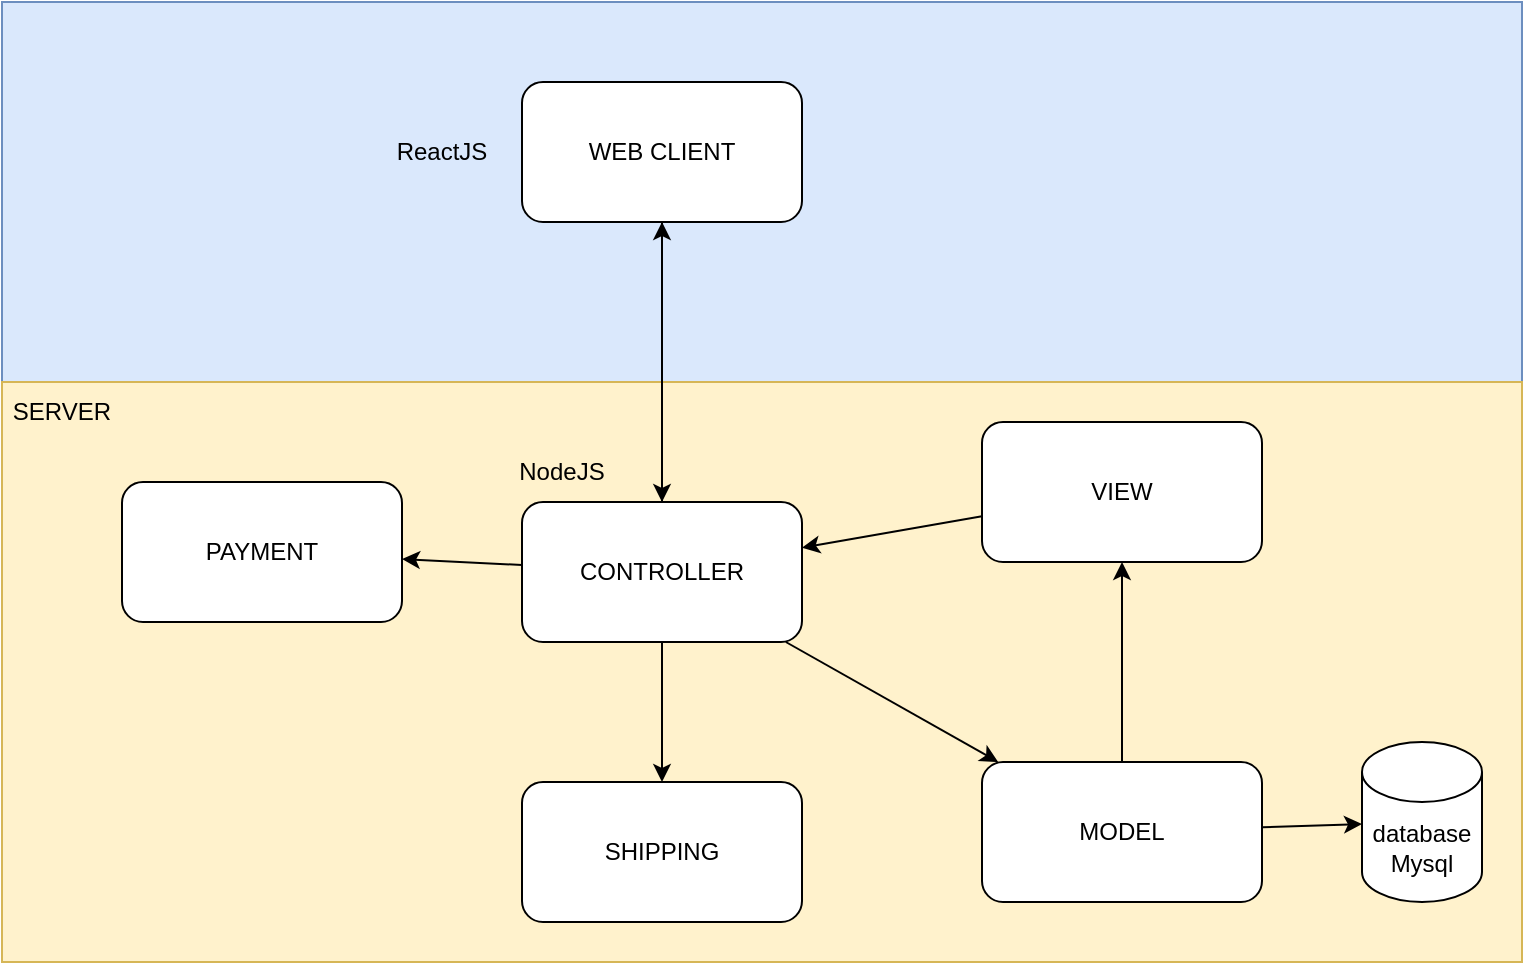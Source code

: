<mxfile version="20.5.3" type="device"><diagram id="rrxItQUNazocTpalFHAo" name="Page-1"><mxGraphModel dx="978" dy="575" grid="1" gridSize="10" guides="1" tooltips="1" connect="1" arrows="1" fold="1" page="1" pageScale="1" pageWidth="850" pageHeight="1100" math="0" shadow="0"><root><mxCell id="0"/><mxCell id="1" parent="0"/><mxCell id="VdAv9HVFziSV_cI3XlD8-22" value="" style="rounded=0;whiteSpace=wrap;html=1;fillColor=#dae8fc;strokeColor=#6c8ebf;" vertex="1" parent="1"><mxGeometry y="10" width="760" height="190" as="geometry"/></mxCell><mxCell id="VdAv9HVFziSV_cI3XlD8-20" value="" style="rounded=0;whiteSpace=wrap;html=1;fillColor=#fff2cc;strokeColor=#d6b656;" vertex="1" parent="1"><mxGeometry y="200" width="760" height="290" as="geometry"/></mxCell><mxCell id="VdAv9HVFziSV_cI3XlD8-29" style="edgeStyle=none;rounded=0;orthogonalLoop=1;jettySize=auto;html=1;" edge="1" parent="1" source="VdAv9HVFziSV_cI3XlD8-1" target="VdAv9HVFziSV_cI3XlD8-8"><mxGeometry relative="1" as="geometry"/></mxCell><mxCell id="VdAv9HVFziSV_cI3XlD8-1" value="WEB CLIENT" style="rounded=1;whiteSpace=wrap;html=1;" vertex="1" parent="1"><mxGeometry x="260" y="50" width="140" height="70" as="geometry"/></mxCell><mxCell id="VdAv9HVFziSV_cI3XlD8-10" style="edgeStyle=none;rounded=0;orthogonalLoop=1;jettySize=auto;html=1;" edge="1" parent="1" source="VdAv9HVFziSV_cI3XlD8-2" target="VdAv9HVFziSV_cI3XlD8-8"><mxGeometry relative="1" as="geometry"/></mxCell><mxCell id="VdAv9HVFziSV_cI3XlD8-2" value="VIEW" style="rounded=1;whiteSpace=wrap;html=1;" vertex="1" parent="1"><mxGeometry x="490" y="220" width="140" height="70" as="geometry"/></mxCell><mxCell id="VdAv9HVFziSV_cI3XlD8-5" value="database&lt;br&gt;Mysql" style="shape=cylinder3;whiteSpace=wrap;html=1;boundedLbl=1;backgroundOutline=1;size=15;" vertex="1" parent="1"><mxGeometry x="680" y="380" width="60" height="80" as="geometry"/></mxCell><mxCell id="VdAv9HVFziSV_cI3XlD8-9" style="edgeStyle=none;rounded=0;orthogonalLoop=1;jettySize=auto;html=1;" edge="1" parent="1" source="VdAv9HVFziSV_cI3XlD8-8" target="VdAv9HVFziSV_cI3XlD8-11"><mxGeometry relative="1" as="geometry"/></mxCell><mxCell id="VdAv9HVFziSV_cI3XlD8-30" style="edgeStyle=none;rounded=0;orthogonalLoop=1;jettySize=auto;html=1;" edge="1" parent="1" source="VdAv9HVFziSV_cI3XlD8-8" target="VdAv9HVFziSV_cI3XlD8-16"><mxGeometry relative="1" as="geometry"/></mxCell><mxCell id="VdAv9HVFziSV_cI3XlD8-31" style="edgeStyle=none;rounded=0;orthogonalLoop=1;jettySize=auto;html=1;" edge="1" parent="1" source="VdAv9HVFziSV_cI3XlD8-8" target="VdAv9HVFziSV_cI3XlD8-1"><mxGeometry relative="1" as="geometry"/></mxCell><mxCell id="VdAv9HVFziSV_cI3XlD8-32" style="edgeStyle=none;rounded=0;orthogonalLoop=1;jettySize=auto;html=1;" edge="1" parent="1" source="VdAv9HVFziSV_cI3XlD8-8" target="VdAv9HVFziSV_cI3XlD8-15"><mxGeometry relative="1" as="geometry"/></mxCell><mxCell id="VdAv9HVFziSV_cI3XlD8-8" value="CONTROLLER" style="rounded=1;whiteSpace=wrap;html=1;" vertex="1" parent="1"><mxGeometry x="260" y="260" width="140" height="70" as="geometry"/></mxCell><mxCell id="VdAv9HVFziSV_cI3XlD8-12" style="edgeStyle=none;rounded=0;orthogonalLoop=1;jettySize=auto;html=1;" edge="1" parent="1" source="VdAv9HVFziSV_cI3XlD8-11" target="VdAv9HVFziSV_cI3XlD8-5"><mxGeometry relative="1" as="geometry"/></mxCell><mxCell id="VdAv9HVFziSV_cI3XlD8-13" style="edgeStyle=none;rounded=0;orthogonalLoop=1;jettySize=auto;html=1;" edge="1" parent="1" source="VdAv9HVFziSV_cI3XlD8-11" target="VdAv9HVFziSV_cI3XlD8-2"><mxGeometry relative="1" as="geometry"/></mxCell><mxCell id="VdAv9HVFziSV_cI3XlD8-11" value="MODEL" style="rounded=1;whiteSpace=wrap;html=1;" vertex="1" parent="1"><mxGeometry x="490" y="390" width="140" height="70" as="geometry"/></mxCell><mxCell id="VdAv9HVFziSV_cI3XlD8-15" value="SHIPPING" style="rounded=1;whiteSpace=wrap;html=1;" vertex="1" parent="1"><mxGeometry x="260" y="400" width="140" height="70" as="geometry"/></mxCell><mxCell id="VdAv9HVFziSV_cI3XlD8-16" value="PAYMENT" style="rounded=1;whiteSpace=wrap;html=1;" vertex="1" parent="1"><mxGeometry x="60" y="250" width="140" height="70" as="geometry"/></mxCell><mxCell id="VdAv9HVFziSV_cI3XlD8-21" value="SERVER" style="text;html=1;strokeColor=none;fillColor=none;align=center;verticalAlign=middle;whiteSpace=wrap;rounded=0;" vertex="1" parent="1"><mxGeometry y="200" width="60" height="30" as="geometry"/></mxCell><mxCell id="VdAv9HVFziSV_cI3XlD8-27" value="NodeJS" style="text;html=1;strokeColor=none;fillColor=none;align=center;verticalAlign=middle;whiteSpace=wrap;rounded=0;" vertex="1" parent="1"><mxGeometry x="250" y="230" width="60" height="30" as="geometry"/></mxCell><mxCell id="VdAv9HVFziSV_cI3XlD8-28" value="ReactJS" style="text;html=1;strokeColor=none;fillColor=none;align=center;verticalAlign=middle;whiteSpace=wrap;rounded=0;" vertex="1" parent="1"><mxGeometry x="190" y="70" width="60" height="30" as="geometry"/></mxCell></root></mxGraphModel></diagram></mxfile>